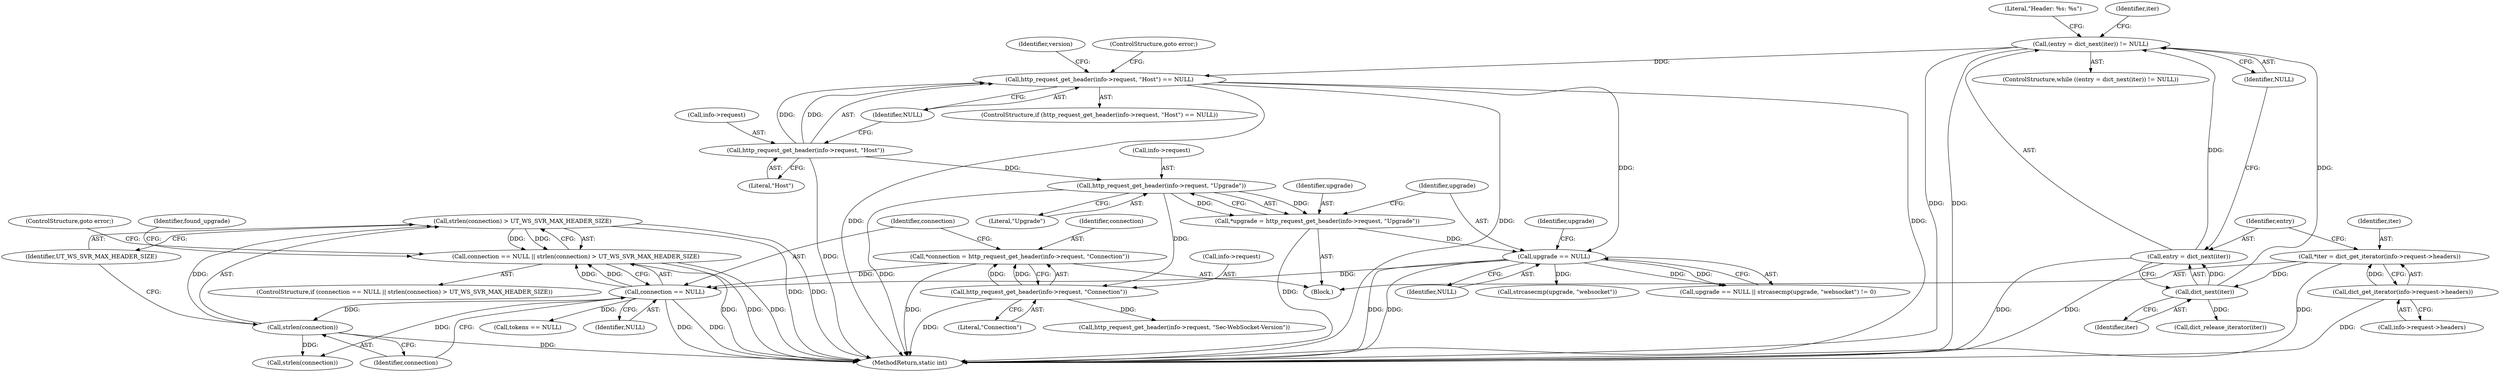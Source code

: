 digraph "0_viabtc_exchange_server_4a7c27bfe98f409623d4d857894d017ff0672cc9#diff-515c81af848352583bff286d6224875f_2@API" {
"1000246" [label="(Call,strlen(connection) > UT_WS_SVR_MAX_HEADER_SIZE)"];
"1000247" [label="(Call,strlen(connection))"];
"1000243" [label="(Call,connection == NULL)"];
"1000234" [label="(Call,*connection = http_request_get_header(info->request, \"Connection\"))"];
"1000236" [label="(Call,http_request_get_header(info->request, \"Connection\"))"];
"1000217" [label="(Call,http_request_get_header(info->request, \"Upgrade\"))"];
"1000186" [label="(Call,http_request_get_header(info->request, \"Host\"))"];
"1000224" [label="(Call,upgrade == NULL)"];
"1000215" [label="(Call,*upgrade = http_request_get_header(info->request, \"Upgrade\"))"];
"1000185" [label="(Call,http_request_get_header(info->request, \"Host\") == NULL)"];
"1000154" [label="(Call,(entry = dict_next(iter)) != NULL)"];
"1000155" [label="(Call,entry = dict_next(iter))"];
"1000157" [label="(Call,dict_next(iter))"];
"1000145" [label="(Call,*iter = dict_get_iterator(info->request->headers))"];
"1000147" [label="(Call,dict_get_iterator(info->request->headers))"];
"1000242" [label="(Call,connection == NULL || strlen(connection) > UT_WS_SVR_MAX_HEADER_SIZE)"];
"1000226" [label="(Identifier,NULL)"];
"1000236" [label="(Call,http_request_get_header(info->request, \"Connection\"))"];
"1000155" [label="(Call,entry = dict_next(iter))"];
"1000154" [label="(Call,(entry = dict_next(iter)) != NULL)"];
"1000249" [label="(Identifier,UT_WS_SVR_MAX_HEADER_SIZE)"];
"1000186" [label="(Call,http_request_get_header(info->request, \"Host\"))"];
"1000162" [label="(Literal,\"Header: %s: %s\")"];
"1000263" [label="(Call,strlen(connection))"];
"1000270" [label="(Call,tokens == NULL)"];
"1000217" [label="(Call,http_request_get_header(info->request, \"Upgrade\"))"];
"1000184" [label="(ControlStructure,if (http_request_get_header(info->request, \"Host\") == NULL))"];
"1000159" [label="(Identifier,NULL)"];
"1000216" [label="(Identifier,upgrade)"];
"1000315" [label="(Call,http_request_get_header(info->request, \"Sec-WebSocket-Version\"))"];
"1000191" [label="(Identifier,NULL)"];
"1000235" [label="(Identifier,connection)"];
"1000247" [label="(Call,strlen(connection))"];
"1000246" [label="(Call,strlen(connection) > UT_WS_SVR_MAX_HEADER_SIZE)"];
"1000244" [label="(Identifier,connection)"];
"1000153" [label="(ControlStructure,while ((entry = dict_next(iter)) != NULL))"];
"1000484" [label="(MethodReturn,static int)"];
"1000190" [label="(Literal,\"Host\")"];
"1000228" [label="(Call,strcasecmp(upgrade, \"websocket\"))"];
"1000102" [label="(Block,)"];
"1000248" [label="(Identifier,connection)"];
"1000241" [label="(ControlStructure,if (connection == NULL || strlen(connection) > UT_WS_SVR_MAX_HEADER_SIZE))"];
"1000221" [label="(Literal,\"Upgrade\")"];
"1000174" [label="(Identifier,iter)"];
"1000215" [label="(Call,*upgrade = http_request_get_header(info->request, \"Upgrade\"))"];
"1000245" [label="(Identifier,NULL)"];
"1000243" [label="(Call,connection == NULL)"];
"1000185" [label="(Call,http_request_get_header(info->request, \"Host\") == NULL)"];
"1000156" [label="(Identifier,entry)"];
"1000157" [label="(Call,dict_next(iter))"];
"1000229" [label="(Identifier,upgrade)"];
"1000225" [label="(Identifier,upgrade)"];
"1000223" [label="(Call,upgrade == NULL || strcasecmp(upgrade, \"websocket\") != 0)"];
"1000173" [label="(Call,dict_release_iterator(iter))"];
"1000147" [label="(Call,dict_get_iterator(info->request->headers))"];
"1000195" [label="(Identifier,version)"];
"1000192" [label="(ControlStructure,goto error;)"];
"1000145" [label="(Call,*iter = dict_get_iterator(info->request->headers))"];
"1000250" [label="(ControlStructure,goto error;)"];
"1000242" [label="(Call,connection == NULL || strlen(connection) > UT_WS_SVR_MAX_HEADER_SIZE)"];
"1000234" [label="(Call,*connection = http_request_get_header(info->request, \"Connection\"))"];
"1000237" [label="(Call,info->request)"];
"1000187" [label="(Call,info->request)"];
"1000240" [label="(Literal,\"Connection\")"];
"1000158" [label="(Identifier,iter)"];
"1000224" [label="(Call,upgrade == NULL)"];
"1000146" [label="(Identifier,iter)"];
"1000148" [label="(Call,info->request->headers)"];
"1000218" [label="(Call,info->request)"];
"1000255" [label="(Identifier,found_upgrade)"];
"1000246" -> "1000242"  [label="AST: "];
"1000246" -> "1000249"  [label="CFG: "];
"1000247" -> "1000246"  [label="AST: "];
"1000249" -> "1000246"  [label="AST: "];
"1000242" -> "1000246"  [label="CFG: "];
"1000246" -> "1000484"  [label="DDG: "];
"1000246" -> "1000484"  [label="DDG: "];
"1000246" -> "1000242"  [label="DDG: "];
"1000246" -> "1000242"  [label="DDG: "];
"1000247" -> "1000246"  [label="DDG: "];
"1000247" -> "1000248"  [label="CFG: "];
"1000248" -> "1000247"  [label="AST: "];
"1000249" -> "1000247"  [label="CFG: "];
"1000247" -> "1000484"  [label="DDG: "];
"1000243" -> "1000247"  [label="DDG: "];
"1000247" -> "1000263"  [label="DDG: "];
"1000243" -> "1000242"  [label="AST: "];
"1000243" -> "1000245"  [label="CFG: "];
"1000244" -> "1000243"  [label="AST: "];
"1000245" -> "1000243"  [label="AST: "];
"1000248" -> "1000243"  [label="CFG: "];
"1000242" -> "1000243"  [label="CFG: "];
"1000243" -> "1000484"  [label="DDG: "];
"1000243" -> "1000484"  [label="DDG: "];
"1000243" -> "1000242"  [label="DDG: "];
"1000243" -> "1000242"  [label="DDG: "];
"1000234" -> "1000243"  [label="DDG: "];
"1000224" -> "1000243"  [label="DDG: "];
"1000243" -> "1000263"  [label="DDG: "];
"1000243" -> "1000270"  [label="DDG: "];
"1000234" -> "1000102"  [label="AST: "];
"1000234" -> "1000236"  [label="CFG: "];
"1000235" -> "1000234"  [label="AST: "];
"1000236" -> "1000234"  [label="AST: "];
"1000244" -> "1000234"  [label="CFG: "];
"1000234" -> "1000484"  [label="DDG: "];
"1000236" -> "1000234"  [label="DDG: "];
"1000236" -> "1000234"  [label="DDG: "];
"1000236" -> "1000240"  [label="CFG: "];
"1000237" -> "1000236"  [label="AST: "];
"1000240" -> "1000236"  [label="AST: "];
"1000236" -> "1000484"  [label="DDG: "];
"1000217" -> "1000236"  [label="DDG: "];
"1000236" -> "1000315"  [label="DDG: "];
"1000217" -> "1000215"  [label="AST: "];
"1000217" -> "1000221"  [label="CFG: "];
"1000218" -> "1000217"  [label="AST: "];
"1000221" -> "1000217"  [label="AST: "];
"1000215" -> "1000217"  [label="CFG: "];
"1000217" -> "1000484"  [label="DDG: "];
"1000217" -> "1000215"  [label="DDG: "];
"1000217" -> "1000215"  [label="DDG: "];
"1000186" -> "1000217"  [label="DDG: "];
"1000186" -> "1000185"  [label="AST: "];
"1000186" -> "1000190"  [label="CFG: "];
"1000187" -> "1000186"  [label="AST: "];
"1000190" -> "1000186"  [label="AST: "];
"1000191" -> "1000186"  [label="CFG: "];
"1000186" -> "1000484"  [label="DDG: "];
"1000186" -> "1000185"  [label="DDG: "];
"1000186" -> "1000185"  [label="DDG: "];
"1000224" -> "1000223"  [label="AST: "];
"1000224" -> "1000226"  [label="CFG: "];
"1000225" -> "1000224"  [label="AST: "];
"1000226" -> "1000224"  [label="AST: "];
"1000229" -> "1000224"  [label="CFG: "];
"1000223" -> "1000224"  [label="CFG: "];
"1000224" -> "1000484"  [label="DDG: "];
"1000224" -> "1000484"  [label="DDG: "];
"1000224" -> "1000223"  [label="DDG: "];
"1000224" -> "1000223"  [label="DDG: "];
"1000215" -> "1000224"  [label="DDG: "];
"1000185" -> "1000224"  [label="DDG: "];
"1000224" -> "1000228"  [label="DDG: "];
"1000215" -> "1000102"  [label="AST: "];
"1000216" -> "1000215"  [label="AST: "];
"1000225" -> "1000215"  [label="CFG: "];
"1000215" -> "1000484"  [label="DDG: "];
"1000185" -> "1000184"  [label="AST: "];
"1000185" -> "1000191"  [label="CFG: "];
"1000191" -> "1000185"  [label="AST: "];
"1000192" -> "1000185"  [label="CFG: "];
"1000195" -> "1000185"  [label="CFG: "];
"1000185" -> "1000484"  [label="DDG: "];
"1000185" -> "1000484"  [label="DDG: "];
"1000185" -> "1000484"  [label="DDG: "];
"1000154" -> "1000185"  [label="DDG: "];
"1000154" -> "1000153"  [label="AST: "];
"1000154" -> "1000159"  [label="CFG: "];
"1000155" -> "1000154"  [label="AST: "];
"1000159" -> "1000154"  [label="AST: "];
"1000162" -> "1000154"  [label="CFG: "];
"1000174" -> "1000154"  [label="CFG: "];
"1000154" -> "1000484"  [label="DDG: "];
"1000154" -> "1000484"  [label="DDG: "];
"1000155" -> "1000154"  [label="DDG: "];
"1000157" -> "1000154"  [label="DDG: "];
"1000155" -> "1000157"  [label="CFG: "];
"1000156" -> "1000155"  [label="AST: "];
"1000157" -> "1000155"  [label="AST: "];
"1000159" -> "1000155"  [label="CFG: "];
"1000155" -> "1000484"  [label="DDG: "];
"1000155" -> "1000484"  [label="DDG: "];
"1000157" -> "1000155"  [label="DDG: "];
"1000157" -> "1000158"  [label="CFG: "];
"1000158" -> "1000157"  [label="AST: "];
"1000145" -> "1000157"  [label="DDG: "];
"1000157" -> "1000173"  [label="DDG: "];
"1000145" -> "1000102"  [label="AST: "];
"1000145" -> "1000147"  [label="CFG: "];
"1000146" -> "1000145"  [label="AST: "];
"1000147" -> "1000145"  [label="AST: "];
"1000156" -> "1000145"  [label="CFG: "];
"1000145" -> "1000484"  [label="DDG: "];
"1000147" -> "1000145"  [label="DDG: "];
"1000147" -> "1000148"  [label="CFG: "];
"1000148" -> "1000147"  [label="AST: "];
"1000147" -> "1000484"  [label="DDG: "];
"1000242" -> "1000241"  [label="AST: "];
"1000250" -> "1000242"  [label="CFG: "];
"1000255" -> "1000242"  [label="CFG: "];
"1000242" -> "1000484"  [label="DDG: "];
"1000242" -> "1000484"  [label="DDG: "];
"1000242" -> "1000484"  [label="DDG: "];
}
